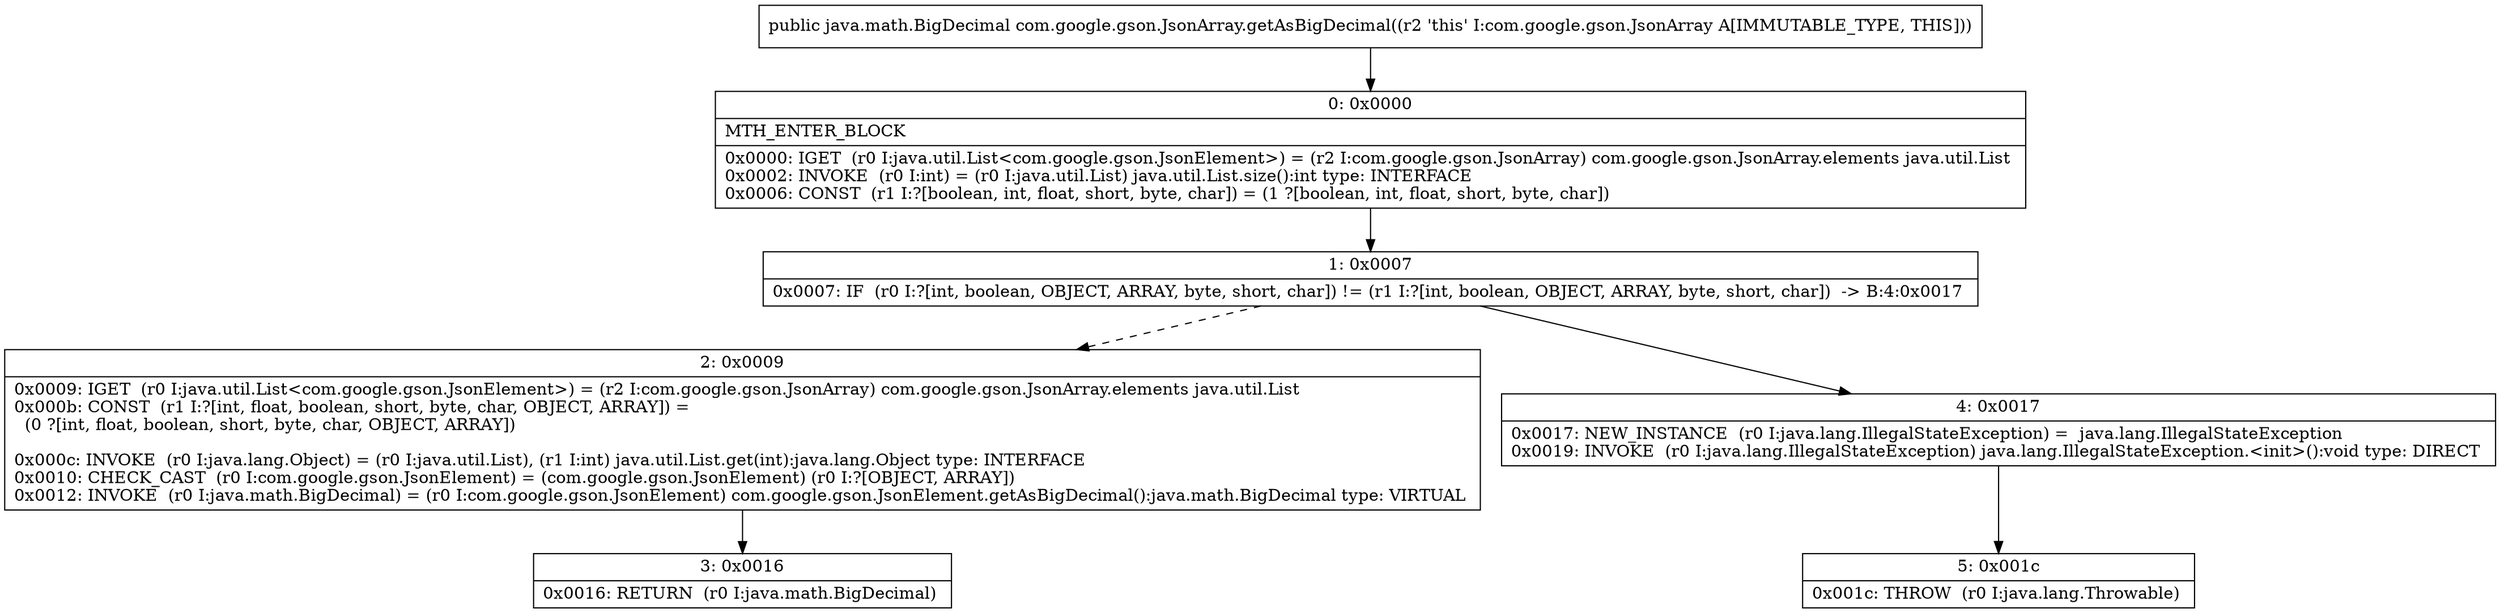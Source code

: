 digraph "CFG forcom.google.gson.JsonArray.getAsBigDecimal()Ljava\/math\/BigDecimal;" {
Node_0 [shape=record,label="{0\:\ 0x0000|MTH_ENTER_BLOCK\l|0x0000: IGET  (r0 I:java.util.List\<com.google.gson.JsonElement\>) = (r2 I:com.google.gson.JsonArray) com.google.gson.JsonArray.elements java.util.List \l0x0002: INVOKE  (r0 I:int) = (r0 I:java.util.List) java.util.List.size():int type: INTERFACE \l0x0006: CONST  (r1 I:?[boolean, int, float, short, byte, char]) = (1 ?[boolean, int, float, short, byte, char]) \l}"];
Node_1 [shape=record,label="{1\:\ 0x0007|0x0007: IF  (r0 I:?[int, boolean, OBJECT, ARRAY, byte, short, char]) != (r1 I:?[int, boolean, OBJECT, ARRAY, byte, short, char])  \-\> B:4:0x0017 \l}"];
Node_2 [shape=record,label="{2\:\ 0x0009|0x0009: IGET  (r0 I:java.util.List\<com.google.gson.JsonElement\>) = (r2 I:com.google.gson.JsonArray) com.google.gson.JsonArray.elements java.util.List \l0x000b: CONST  (r1 I:?[int, float, boolean, short, byte, char, OBJECT, ARRAY]) = \l  (0 ?[int, float, boolean, short, byte, char, OBJECT, ARRAY])\l \l0x000c: INVOKE  (r0 I:java.lang.Object) = (r0 I:java.util.List), (r1 I:int) java.util.List.get(int):java.lang.Object type: INTERFACE \l0x0010: CHECK_CAST  (r0 I:com.google.gson.JsonElement) = (com.google.gson.JsonElement) (r0 I:?[OBJECT, ARRAY]) \l0x0012: INVOKE  (r0 I:java.math.BigDecimal) = (r0 I:com.google.gson.JsonElement) com.google.gson.JsonElement.getAsBigDecimal():java.math.BigDecimal type: VIRTUAL \l}"];
Node_3 [shape=record,label="{3\:\ 0x0016|0x0016: RETURN  (r0 I:java.math.BigDecimal) \l}"];
Node_4 [shape=record,label="{4\:\ 0x0017|0x0017: NEW_INSTANCE  (r0 I:java.lang.IllegalStateException) =  java.lang.IllegalStateException \l0x0019: INVOKE  (r0 I:java.lang.IllegalStateException) java.lang.IllegalStateException.\<init\>():void type: DIRECT \l}"];
Node_5 [shape=record,label="{5\:\ 0x001c|0x001c: THROW  (r0 I:java.lang.Throwable) \l}"];
MethodNode[shape=record,label="{public java.math.BigDecimal com.google.gson.JsonArray.getAsBigDecimal((r2 'this' I:com.google.gson.JsonArray A[IMMUTABLE_TYPE, THIS])) }"];
MethodNode -> Node_0;
Node_0 -> Node_1;
Node_1 -> Node_2[style=dashed];
Node_1 -> Node_4;
Node_2 -> Node_3;
Node_4 -> Node_5;
}

